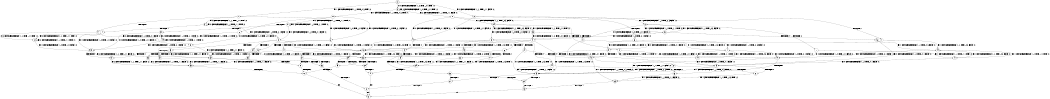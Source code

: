 digraph BCG {
size = "7, 10.5";
center = TRUE;
node [shape = circle];
0 [peripheries = 2];
0 -> 1 [label = "EX !1 !ATOMIC_EXCH_BRANCH (1, +1, TRUE, +0, 3, TRUE) !:0:"];
0 -> 2 [label = "EX !2 !ATOMIC_EXCH_BRANCH (1, +1, TRUE, +1, 1, FALSE) !:0:"];
0 -> 3 [label = "EX !0 !ATOMIC_EXCH_BRANCH (1, +0, TRUE, +0, 1, TRUE) !:0:"];
1 -> 4 [label = "TERMINATE !1"];
1 -> 5 [label = "EX !2 !ATOMIC_EXCH_BRANCH (1, +1, TRUE, +1, 1, TRUE) !:0:"];
1 -> 6 [label = "EX !0 !ATOMIC_EXCH_BRANCH (1, +0, TRUE, +0, 1, FALSE) !:0:"];
2 -> 7 [label = "TERMINATE !2"];
2 -> 8 [label = "EX !1 !ATOMIC_EXCH_BRANCH (1, +1, TRUE, +0, 3, FALSE) !:0:"];
2 -> 9 [label = "EX !0 !ATOMIC_EXCH_BRANCH (1, +0, TRUE, +0, 1, FALSE) !:0:"];
3 -> 10 [label = "EX !1 !ATOMIC_EXCH_BRANCH (1, +1, TRUE, +0, 3, TRUE) !:0:"];
3 -> 11 [label = "EX !2 !ATOMIC_EXCH_BRANCH (1, +1, TRUE, +1, 1, FALSE) !:0:"];
3 -> 3 [label = "EX !0 !ATOMIC_EXCH_BRANCH (1, +0, TRUE, +0, 1, TRUE) !:0:"];
4 -> 12 [label = "EX !2 !ATOMIC_EXCH_BRANCH (1, +1, TRUE, +1, 1, TRUE) !:0:"];
4 -> 13 [label = "EX !0 !ATOMIC_EXCH_BRANCH (1, +0, TRUE, +0, 1, FALSE) !:0:"];
5 -> 14 [label = "TERMINATE !1"];
5 -> 15 [label = "EX !0 !ATOMIC_EXCH_BRANCH (1, +0, TRUE, +0, 1, FALSE) !:0:"];
5 -> 5 [label = "EX !2 !ATOMIC_EXCH_BRANCH (1, +1, TRUE, +1, 1, TRUE) !:0:"];
6 -> 16 [label = "TERMINATE !1"];
6 -> 17 [label = "TERMINATE !0"];
6 -> 18 [label = "EX !2 !ATOMIC_EXCH_BRANCH (1, +1, TRUE, +1, 1, FALSE) !:0:"];
7 -> 19 [label = "EX !1 !ATOMIC_EXCH_BRANCH (1, +1, TRUE, +0, 3, FALSE) !:0:"];
7 -> 20 [label = "EX !0 !ATOMIC_EXCH_BRANCH (1, +0, TRUE, +0, 1, FALSE) !:0:"];
8 -> 21 [label = "TERMINATE !2"];
8 -> 22 [label = "EX !0 !ATOMIC_EXCH_BRANCH (1, +0, TRUE, +0, 1, FALSE) !:0:"];
8 -> 23 [label = "EX !1 !ATOMIC_EXCH_BRANCH (1, +1, TRUE, +1, 1, TRUE) !:0:"];
9 -> 24 [label = "TERMINATE !2"];
9 -> 25 [label = "TERMINATE !0"];
9 -> 18 [label = "EX !1 !ATOMIC_EXCH_BRANCH (1, +1, TRUE, +0, 3, TRUE) !:0:"];
10 -> 26 [label = "TERMINATE !1"];
10 -> 27 [label = "EX !2 !ATOMIC_EXCH_BRANCH (1, +1, TRUE, +1, 1, TRUE) !:0:"];
10 -> 6 [label = "EX !0 !ATOMIC_EXCH_BRANCH (1, +0, TRUE, +0, 1, FALSE) !:0:"];
11 -> 28 [label = "TERMINATE !2"];
11 -> 29 [label = "EX !1 !ATOMIC_EXCH_BRANCH (1, +1, TRUE, +0, 3, FALSE) !:0:"];
11 -> 9 [label = "EX !0 !ATOMIC_EXCH_BRANCH (1, +0, TRUE, +0, 1, FALSE) !:0:"];
12 -> 30 [label = "EX !0 !ATOMIC_EXCH_BRANCH (1, +0, TRUE, +0, 1, FALSE) !:0:"];
12 -> 12 [label = "EX !2 !ATOMIC_EXCH_BRANCH (1, +1, TRUE, +1, 1, TRUE) !:0:"];
13 -> 31 [label = "TERMINATE !0"];
13 -> 32 [label = "EX !2 !ATOMIC_EXCH_BRANCH (1, +1, TRUE, +1, 1, FALSE) !:0:"];
14 -> 30 [label = "EX !0 !ATOMIC_EXCH_BRANCH (1, +0, TRUE, +0, 1, FALSE) !:0:"];
14 -> 12 [label = "EX !2 !ATOMIC_EXCH_BRANCH (1, +1, TRUE, +1, 1, TRUE) !:0:"];
15 -> 33 [label = "TERMINATE !1"];
15 -> 34 [label = "TERMINATE !0"];
15 -> 18 [label = "EX !2 !ATOMIC_EXCH_BRANCH (1, +1, TRUE, +1, 1, FALSE) !:0:"];
16 -> 31 [label = "TERMINATE !0"];
16 -> 32 [label = "EX !2 !ATOMIC_EXCH_BRANCH (1, +1, TRUE, +1, 1, FALSE) !:0:"];
17 -> 35 [label = "TERMINATE !1"];
17 -> 36 [label = "EX !2 !ATOMIC_EXCH_BRANCH (1, +1, TRUE, +1, 1, FALSE) !:1:"];
18 -> 37 [label = "TERMINATE !1"];
18 -> 38 [label = "TERMINATE !2"];
18 -> 39 [label = "TERMINATE !0"];
19 -> 40 [label = "EX !0 !ATOMIC_EXCH_BRANCH (1, +0, TRUE, +0, 1, FALSE) !:0:"];
19 -> 41 [label = "EX !1 !ATOMIC_EXCH_BRANCH (1, +1, TRUE, +1, 1, TRUE) !:0:"];
20 -> 42 [label = "TERMINATE !0"];
20 -> 43 [label = "EX !1 !ATOMIC_EXCH_BRANCH (1, +1, TRUE, +0, 3, TRUE) !:0:"];
21 -> 40 [label = "EX !0 !ATOMIC_EXCH_BRANCH (1, +0, TRUE, +0, 1, FALSE) !:0:"];
21 -> 41 [label = "EX !1 !ATOMIC_EXCH_BRANCH (1, +1, TRUE, +1, 1, TRUE) !:0:"];
22 -> 44 [label = "TERMINATE !2"];
22 -> 45 [label = "TERMINATE !0"];
22 -> 18 [label = "EX !1 !ATOMIC_EXCH_BRANCH (1, +1, TRUE, +1, 1, FALSE) !:0:"];
23 -> 46 [label = "TERMINATE !2"];
23 -> 47 [label = "EX !0 !ATOMIC_EXCH_BRANCH (1, +0, TRUE, +0, 1, FALSE) !:0:"];
23 -> 8 [label = "EX !1 !ATOMIC_EXCH_BRANCH (1, +1, TRUE, +0, 3, FALSE) !:0:"];
24 -> 42 [label = "TERMINATE !0"];
24 -> 43 [label = "EX !1 !ATOMIC_EXCH_BRANCH (1, +1, TRUE, +0, 3, TRUE) !:0:"];
25 -> 48 [label = "TERMINATE !2"];
25 -> 36 [label = "EX !1 !ATOMIC_EXCH_BRANCH (1, +1, TRUE, +0, 3, TRUE) !:1:"];
26 -> 49 [label = "EX !2 !ATOMIC_EXCH_BRANCH (1, +1, TRUE, +1, 1, TRUE) !:0:"];
26 -> 13 [label = "EX !0 !ATOMIC_EXCH_BRANCH (1, +0, TRUE, +0, 1, FALSE) !:0:"];
27 -> 50 [label = "TERMINATE !1"];
27 -> 27 [label = "EX !2 !ATOMIC_EXCH_BRANCH (1, +1, TRUE, +1, 1, TRUE) !:0:"];
27 -> 15 [label = "EX !0 !ATOMIC_EXCH_BRANCH (1, +0, TRUE, +0, 1, FALSE) !:0:"];
28 -> 51 [label = "EX !1 !ATOMIC_EXCH_BRANCH (1, +1, TRUE, +0, 3, FALSE) !:0:"];
28 -> 20 [label = "EX !0 !ATOMIC_EXCH_BRANCH (1, +0, TRUE, +0, 1, FALSE) !:0:"];
29 -> 52 [label = "TERMINATE !2"];
29 -> 53 [label = "EX !1 !ATOMIC_EXCH_BRANCH (1, +1, TRUE, +1, 1, TRUE) !:0:"];
29 -> 22 [label = "EX !0 !ATOMIC_EXCH_BRANCH (1, +0, TRUE, +0, 1, FALSE) !:0:"];
30 -> 54 [label = "TERMINATE !0"];
30 -> 32 [label = "EX !2 !ATOMIC_EXCH_BRANCH (1, +1, TRUE, +1, 1, FALSE) !:0:"];
31 -> 55 [label = "EX !2 !ATOMIC_EXCH_BRANCH (1, +1, TRUE, +1, 1, FALSE) !:2:"];
32 -> 56 [label = "TERMINATE !2"];
32 -> 57 [label = "TERMINATE !0"];
33 -> 54 [label = "TERMINATE !0"];
33 -> 32 [label = "EX !2 !ATOMIC_EXCH_BRANCH (1, +1, TRUE, +1, 1, FALSE) !:0:"];
34 -> 58 [label = "TERMINATE !1"];
34 -> 36 [label = "EX !2 !ATOMIC_EXCH_BRANCH (1, +1, TRUE, +1, 1, FALSE) !:1:"];
35 -> 55 [label = "EX !2 !ATOMIC_EXCH_BRANCH (1, +1, TRUE, +1, 1, FALSE) !:2:"];
36 -> 59 [label = "TERMINATE !1"];
36 -> 60 [label = "TERMINATE !2"];
37 -> 56 [label = "TERMINATE !2"];
37 -> 57 [label = "TERMINATE !0"];
38 -> 61 [label = "TERMINATE !1"];
38 -> 62 [label = "TERMINATE !0"];
39 -> 59 [label = "TERMINATE !1"];
39 -> 60 [label = "TERMINATE !2"];
40 -> 63 [label = "TERMINATE !0"];
40 -> 43 [label = "EX !1 !ATOMIC_EXCH_BRANCH (1, +1, TRUE, +1, 1, FALSE) !:0:"];
41 -> 64 [label = "EX !0 !ATOMIC_EXCH_BRANCH (1, +0, TRUE, +0, 1, FALSE) !:0:"];
41 -> 19 [label = "EX !1 !ATOMIC_EXCH_BRANCH (1, +1, TRUE, +0, 3, FALSE) !:0:"];
42 -> 65 [label = "EX !1 !ATOMIC_EXCH_BRANCH (1, +1, TRUE, +0, 3, TRUE) !:2:"];
43 -> 61 [label = "TERMINATE !1"];
43 -> 62 [label = "TERMINATE !0"];
44 -> 63 [label = "TERMINATE !0"];
44 -> 43 [label = "EX !1 !ATOMIC_EXCH_BRANCH (1, +1, TRUE, +1, 1, FALSE) !:0:"];
45 -> 66 [label = "TERMINATE !2"];
45 -> 36 [label = "EX !1 !ATOMIC_EXCH_BRANCH (1, +1, TRUE, +1, 1, FALSE) !:1:"];
46 -> 64 [label = "EX !0 !ATOMIC_EXCH_BRANCH (1, +0, TRUE, +0, 1, FALSE) !:0:"];
46 -> 19 [label = "EX !1 !ATOMIC_EXCH_BRANCH (1, +1, TRUE, +0, 3, FALSE) !:0:"];
47 -> 67 [label = "TERMINATE !2"];
47 -> 68 [label = "TERMINATE !0"];
47 -> 18 [label = "EX !1 !ATOMIC_EXCH_BRANCH (1, +1, TRUE, +0, 3, TRUE) !:0:"];
48 -> 69 [label = "EX !1 !ATOMIC_EXCH_BRANCH (1, +1, TRUE, +0, 3, TRUE) !:1:"];
49 -> 49 [label = "EX !2 !ATOMIC_EXCH_BRANCH (1, +1, TRUE, +1, 1, TRUE) !:0:"];
49 -> 30 [label = "EX !0 !ATOMIC_EXCH_BRANCH (1, +0, TRUE, +0, 1, FALSE) !:0:"];
50 -> 49 [label = "EX !2 !ATOMIC_EXCH_BRANCH (1, +1, TRUE, +1, 1, TRUE) !:0:"];
50 -> 30 [label = "EX !0 !ATOMIC_EXCH_BRANCH (1, +0, TRUE, +0, 1, FALSE) !:0:"];
51 -> 70 [label = "EX !1 !ATOMIC_EXCH_BRANCH (1, +1, TRUE, +1, 1, TRUE) !:0:"];
51 -> 40 [label = "EX !0 !ATOMIC_EXCH_BRANCH (1, +0, TRUE, +0, 1, FALSE) !:0:"];
52 -> 70 [label = "EX !1 !ATOMIC_EXCH_BRANCH (1, +1, TRUE, +1, 1, TRUE) !:0:"];
52 -> 40 [label = "EX !0 !ATOMIC_EXCH_BRANCH (1, +0, TRUE, +0, 1, FALSE) !:0:"];
53 -> 71 [label = "TERMINATE !2"];
53 -> 29 [label = "EX !1 !ATOMIC_EXCH_BRANCH (1, +1, TRUE, +0, 3, FALSE) !:0:"];
53 -> 47 [label = "EX !0 !ATOMIC_EXCH_BRANCH (1, +0, TRUE, +0, 1, FALSE) !:0:"];
54 -> 55 [label = "EX !2 !ATOMIC_EXCH_BRANCH (1, +1, TRUE, +1, 1, FALSE) !:2:"];
55 -> 72 [label = "TERMINATE !2"];
56 -> 73 [label = "TERMINATE !0"];
57 -> 72 [label = "TERMINATE !2"];
58 -> 55 [label = "EX !2 !ATOMIC_EXCH_BRANCH (1, +1, TRUE, +1, 1, FALSE) !:2:"];
59 -> 72 [label = "TERMINATE !2"];
60 -> 74 [label = "TERMINATE !1"];
61 -> 73 [label = "TERMINATE !0"];
62 -> 75 [label = "TERMINATE !1"];
63 -> 65 [label = "EX !1 !ATOMIC_EXCH_BRANCH (1, +1, TRUE, +1, 1, FALSE) !:2:"];
64 -> 76 [label = "TERMINATE !0"];
64 -> 43 [label = "EX !1 !ATOMIC_EXCH_BRANCH (1, +1, TRUE, +0, 3, TRUE) !:0:"];
65 -> 75 [label = "TERMINATE !1"];
66 -> 69 [label = "EX !1 !ATOMIC_EXCH_BRANCH (1, +1, TRUE, +1, 1, FALSE) !:1:"];
67 -> 76 [label = "TERMINATE !0"];
67 -> 43 [label = "EX !1 !ATOMIC_EXCH_BRANCH (1, +1, TRUE, +0, 3, TRUE) !:0:"];
68 -> 77 [label = "TERMINATE !2"];
68 -> 36 [label = "EX !1 !ATOMIC_EXCH_BRANCH (1, +1, TRUE, +0, 3, TRUE) !:1:"];
69 -> 74 [label = "TERMINATE !1"];
70 -> 51 [label = "EX !1 !ATOMIC_EXCH_BRANCH (1, +1, TRUE, +0, 3, FALSE) !:0:"];
70 -> 64 [label = "EX !0 !ATOMIC_EXCH_BRANCH (1, +0, TRUE, +0, 1, FALSE) !:0:"];
71 -> 51 [label = "EX !1 !ATOMIC_EXCH_BRANCH (1, +1, TRUE, +0, 3, FALSE) !:0:"];
71 -> 64 [label = "EX !0 !ATOMIC_EXCH_BRANCH (1, +0, TRUE, +0, 1, FALSE) !:0:"];
72 -> 78 [label = "exit"];
73 -> 78 [label = "exit"];
74 -> 78 [label = "exit"];
75 -> 78 [label = "exit"];
76 -> 65 [label = "EX !1 !ATOMIC_EXCH_BRANCH (1, +1, TRUE, +0, 3, TRUE) !:2:"];
77 -> 69 [label = "EX !1 !ATOMIC_EXCH_BRANCH (1, +1, TRUE, +0, 3, TRUE) !:1:"];
}
